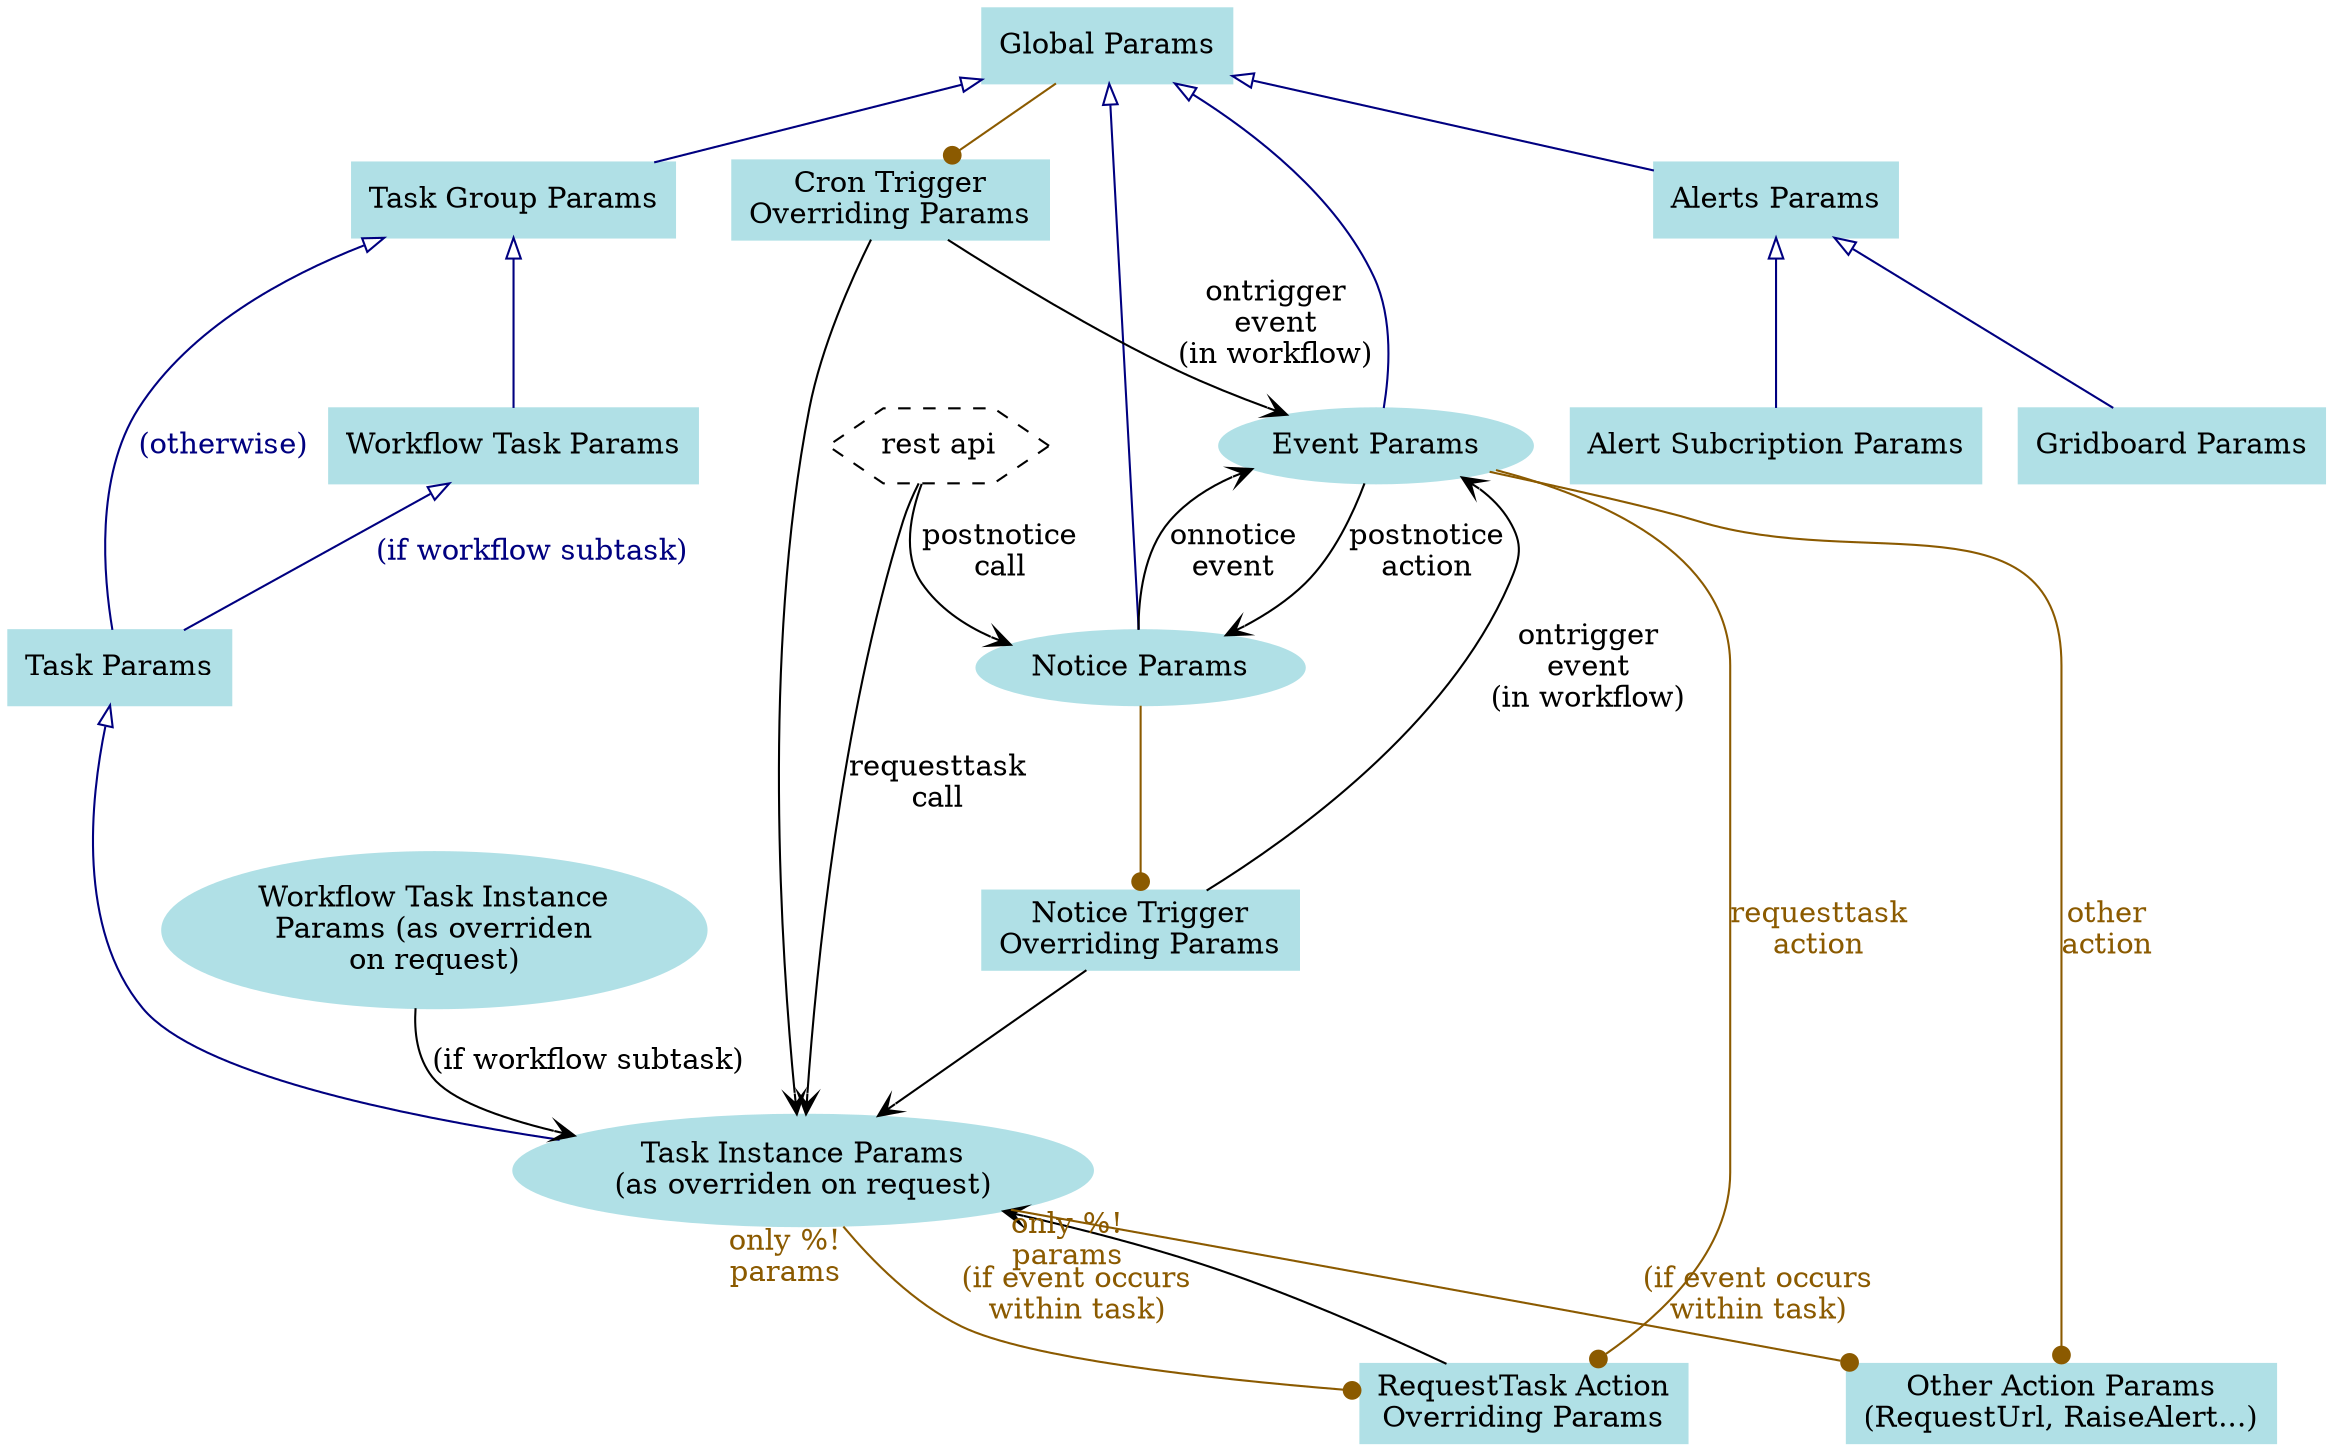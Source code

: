 graph g {

// configuration objects carrying params
node [shape=box,style=filled,color=powderblue]
global [label="Global Params"]
workflowtask [label="Workflow Task Params"]
taskgroup [label="Task Group Params"]
task [label="Task Params"]
noticetrigger [label="Notice Trigger\nOverriding Params"]
crontrigger [label="Cron Trigger\nOverriding Params"]
requesttaskaction [label="RequestTask Action\nOverriding Params"]
otheraction [label="Other Action Params\n(RequestUrl, RaiseAlert...)"]
alerts [label="Alerts Params"]
//webconsole [label="Web Console Params"]
alertsub [label="Alert Subcription Params"]
gridboard [label="Gridboard Params"]

// runtime objects carrying params
node [shape=ellipse]
taskinstance [label="Task Instance Params\n(as overriden on request)"]
workflowtaskinstance [label="Workflow Task Instance\nParams (as overriden\non request)"]
event [label="Event Params"]
notice [label="Notice Params"]

// actors
node [shape=hexagon,style=dashed,color=""]
restapi [label="REST API"]
//time [label="time"]

// ParamSet inheritage (mostly in configuration)
edge [dir=back,arrowtail=onormal,color=navy,fontcolor=navy]
global -- taskgroup -- workflowtask
workflowtask -- task [label="(if workflow subtask)"]
taskgroup -- task [label="(otherwise)"]
task -- taskinstance
global -- event
global -- notice
global -- alerts -- alertsub
alerts -- gridboard
//global -- webconsole

// parameter injection at runtime
edge [dir=forward,arrowhead=vee,color=black,fontcolor=black]
workflowtaskinstance -- taskinstance [label="(if workflow subtask)"]
crontrigger -- taskinstance
noticetrigger -- taskinstance
event -- notice [label="postnotice\naction"]
notice -- event [label="onnotice\nevent"]
restapi [label="rest api"]
restapi -- notice [label="postnotice\ncall"]
requesttaskaction -- taskinstance
restapi -- taskinstance [label="requesttask\ncall"]
//time -- crontrigger
crontrigger -- event [label="ontrigger\nevent\n(in workflow)"]
noticetrigger -- event [label="ontrigger\nevent\n(in workflow)"]

// context for parameters evaluation
edge [dir=forward,arrowhead=dot,color=orange4,fontcolor=orange4]
notice -- noticetrigger
global -- crontrigger
event -- requesttaskaction [label="requesttask\naction"]
taskinstance -- requesttaskaction [label="(if event occurs\nwithin task)",weight=0,taillabel="only %!\nparams"]
event -- otheraction [label="other\naction"]
taskinstance -- otheraction [label="(if event occurs\nwithin task)",weight=0,taillabel="only %!\nparams"]
}
